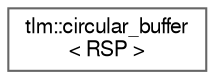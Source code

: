 digraph "Graphical Class Hierarchy"
{
 // LATEX_PDF_SIZE
  bgcolor="transparent";
  edge [fontname=FreeSans,fontsize=10,labelfontname=FreeSans,labelfontsize=10];
  node [fontname=FreeSans,fontsize=10,shape=box,height=0.2,width=0.4];
  rankdir="LR";
  Node0 [id="Node000000",label="tlm::circular_buffer\l\< RSP \>",height=0.2,width=0.4,color="grey40", fillcolor="white", style="filled",URL="$a01113.html",tooltip=" "];
}
